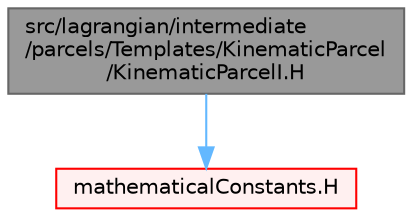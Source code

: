 digraph "src/lagrangian/intermediate/parcels/Templates/KinematicParcel/KinematicParcelI.H"
{
 // LATEX_PDF_SIZE
  bgcolor="transparent";
  edge [fontname=Helvetica,fontsize=10,labelfontname=Helvetica,labelfontsize=10];
  node [fontname=Helvetica,fontsize=10,shape=box,height=0.2,width=0.4];
  Node1 [id="Node000001",label="src/lagrangian/intermediate\l/parcels/Templates/KinematicParcel\l/KinematicParcelI.H",height=0.2,width=0.4,color="gray40", fillcolor="grey60", style="filled", fontcolor="black",tooltip=" "];
  Node1 -> Node2 [id="edge1_Node000001_Node000002",color="steelblue1",style="solid",tooltip=" "];
  Node2 [id="Node000002",label="mathematicalConstants.H",height=0.2,width=0.4,color="red", fillcolor="#FFF0F0", style="filled",URL="$mathematicalConstants_8H.html",tooltip=" "];
}
